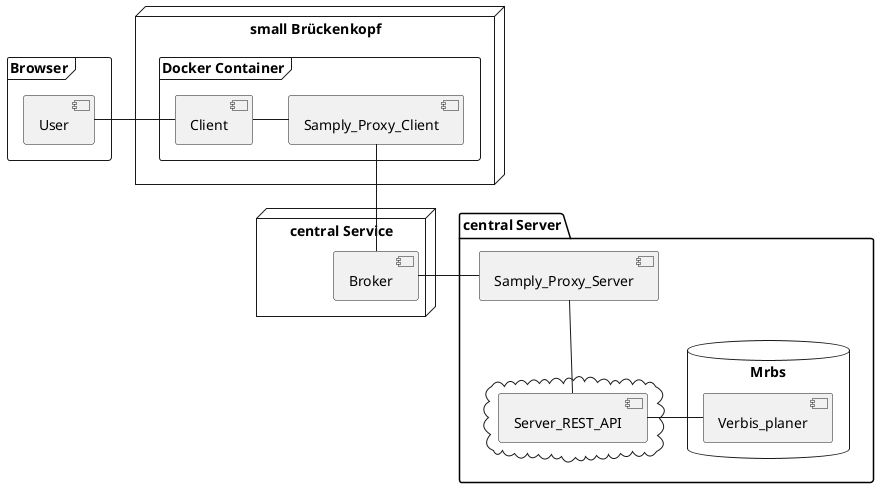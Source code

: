 @startuml

frame "Browser" {
    [User]
}

node "small Brückenkopf" {
    frame "Docker Container" {
        [Client]
        [Samply_Proxy_Client]
    }
    
}

node "central Service" {
    [Broker]
}

package "central Server" {
    [Samply_Proxy_Server]
    cloud {
        [Server_REST_API]
    }
    database "Mrbs" {
        [Verbis_planer]
    }
}

[User] - [Client]
[Client] - [Samply_Proxy_Client]
[Samply_Proxy_Client] -- [Broker]
[Broker] - [Samply_Proxy_Server]
[Samply_Proxy_Server] -- [Server_REST_API]
[Server_REST_API] - [Verbis_planer]

@enduml